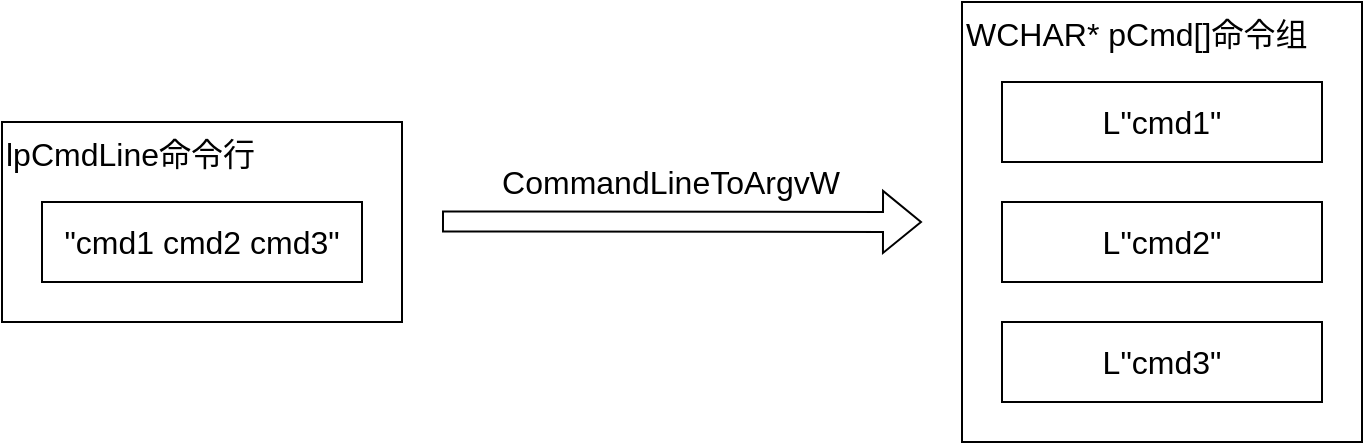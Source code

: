 <mxfile version="24.2.5" type="device">
  <diagram name="第 1 页" id="w8l3OP6cDBmus9e-CyY1">
    <mxGraphModel dx="627" dy="469" grid="1" gridSize="10" guides="1" tooltips="1" connect="1" arrows="1" fold="1" page="1" pageScale="1" pageWidth="827" pageHeight="1169" math="0" shadow="0">
      <root>
        <mxCell id="0" />
        <mxCell id="1" parent="0" />
        <mxCell id="SfPSz1izHYnbwhJMhi3X-1" value="&lt;span lang=&quot;EN-US&quot; style=&quot;font-size: 16px;&quot;&gt;lpCmdLine命令行&lt;/span&gt;" style="rounded=0;whiteSpace=wrap;html=1;fontFamily=Helvetica;fontSize=16;align=left;verticalAlign=top;" vertex="1" parent="1">
          <mxGeometry x="80" y="340" width="200" height="100" as="geometry" />
        </mxCell>
        <mxCell id="SfPSz1izHYnbwhJMhi3X-2" value="&quot;cmd1 cmd2 cmd3&quot;" style="rounded=0;whiteSpace=wrap;html=1;fontSize=16;" vertex="1" parent="1">
          <mxGeometry x="100" y="380" width="160" height="40" as="geometry" />
        </mxCell>
        <mxCell id="SfPSz1izHYnbwhJMhi3X-3" value="&lt;span lang=&quot;EN-US&quot; style=&quot;font-size: 16px;&quot;&gt;&lt;span style=&quot;font-size: 16px;&quot; lang=&quot;EN-US&quot;&gt;WCHAR* pCmd[]&lt;/span&gt;命令组&lt;/span&gt;" style="rounded=0;whiteSpace=wrap;html=1;fontFamily=Helvetica;fontSize=16;align=left;verticalAlign=top;" vertex="1" parent="1">
          <mxGeometry x="560" y="280" width="200" height="220" as="geometry" />
        </mxCell>
        <mxCell id="SfPSz1izHYnbwhJMhi3X-4" value="L&quot;cmd1&quot;" style="rounded=0;whiteSpace=wrap;html=1;fontSize=16;" vertex="1" parent="1">
          <mxGeometry x="580" y="320" width="160" height="40" as="geometry" />
        </mxCell>
        <mxCell id="SfPSz1izHYnbwhJMhi3X-5" value="L&quot;cmd2&quot;" style="rounded=0;whiteSpace=wrap;html=1;fontSize=16;" vertex="1" parent="1">
          <mxGeometry x="580" y="380" width="160" height="40" as="geometry" />
        </mxCell>
        <mxCell id="SfPSz1izHYnbwhJMhi3X-6" value="L&quot;cmd3&quot;" style="rounded=0;whiteSpace=wrap;html=1;fontSize=16;" vertex="1" parent="1">
          <mxGeometry x="580" y="440" width="160" height="40" as="geometry" />
        </mxCell>
        <mxCell id="SfPSz1izHYnbwhJMhi3X-7" value="" style="shape=flexArrow;endArrow=classic;html=1;rounded=0;" edge="1" parent="1">
          <mxGeometry width="50" height="50" relative="1" as="geometry">
            <mxPoint x="300" y="389.71" as="sourcePoint" />
            <mxPoint x="540" y="390" as="targetPoint" />
          </mxGeometry>
        </mxCell>
        <mxCell id="SfPSz1izHYnbwhJMhi3X-8" value="&lt;span lang=&quot;EN-US&quot; style=&quot;font-size: 16px;&quot;&gt;CommandLineToArgvW&lt;/span&gt;" style="edgeLabel;html=1;align=center;verticalAlign=middle;resizable=0;points=[];fontFamily=Helvetica;fontSize=16;" vertex="1" connectable="0" parent="SfPSz1izHYnbwhJMhi3X-7">
          <mxGeometry x="-0.202" y="2" relative="1" as="geometry">
            <mxPoint x="18" y="-18" as="offset" />
          </mxGeometry>
        </mxCell>
      </root>
    </mxGraphModel>
  </diagram>
</mxfile>
